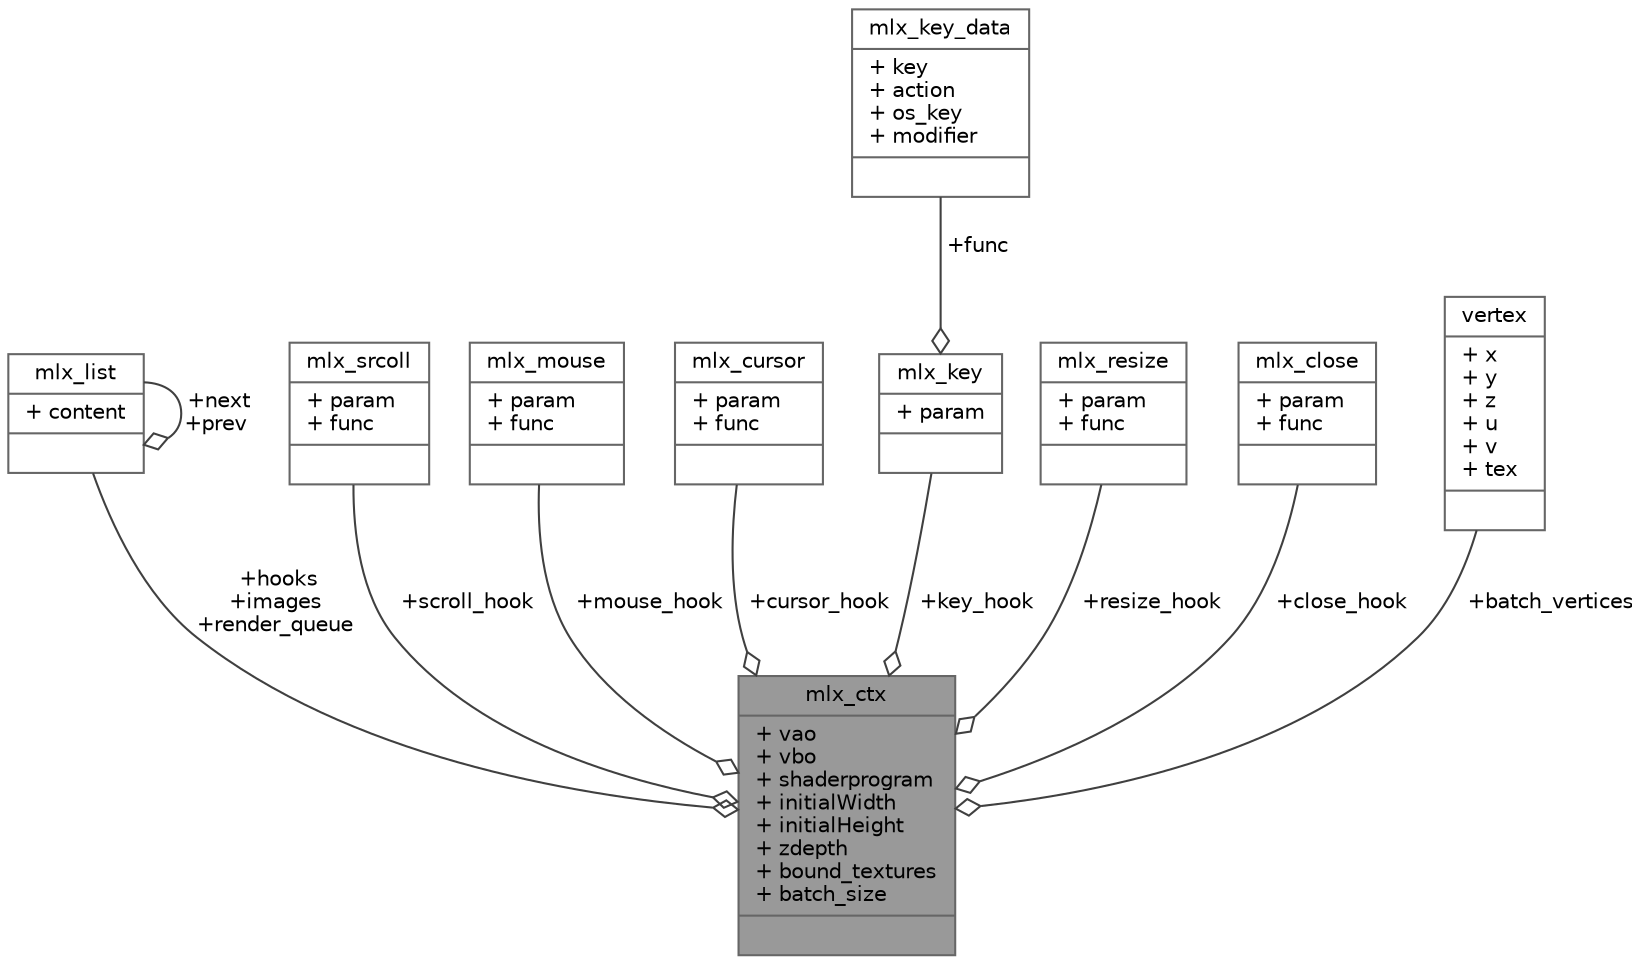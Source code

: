 digraph "mlx_ctx"
{
 // INTERACTIVE_SVG=YES
 // LATEX_PDF_SIZE
  bgcolor="transparent";
  edge [fontname=Helvetica,fontsize=10,labelfontname=Helvetica,labelfontsize=10];
  node [fontname=Helvetica,fontsize=10,shape=box,height=0.2,width=0.4];
  Node1 [shape=record,label="{mlx_ctx\n|+ vao\l+ vbo\l+ shaderprogram\l+ initialWidth\l+ initialHeight\l+ zdepth\l+ bound_textures\l+ batch_size\l|}",height=0.2,width=0.4,color="gray40", fillcolor="grey60", style="filled", fontcolor="black",tooltip=" "];
  Node2 -> Node1 [color="grey25",style="solid",label=" +hooks\n+images\n+render_queue" ,arrowhead="odiamond"];
  Node2 [shape=record,label="{mlx_list\n|+ content\l|}",height=0.2,width=0.4,color="gray40", fillcolor="white", style="filled",URL="$structmlx__list.html",tooltip=" "];
  Node2 -> Node2 [color="grey25",style="solid",label=" +next\n+prev" ,arrowhead="odiamond"];
  Node3 -> Node1 [color="grey25",style="solid",label=" +scroll_hook" ,arrowhead="odiamond"];
  Node3 [shape=record,label="{mlx_srcoll\n|+ param\l+ func\l|}",height=0.2,width=0.4,color="gray40", fillcolor="white", style="filled",URL="$structmlx__srcoll.html",tooltip=" "];
  Node4 -> Node1 [color="grey25",style="solid",label=" +mouse_hook" ,arrowhead="odiamond"];
  Node4 [shape=record,label="{mlx_mouse\n|+ param\l+ func\l|}",height=0.2,width=0.4,color="gray40", fillcolor="white", style="filled",URL="$structmlx__mouse.html",tooltip=" "];
  Node5 -> Node1 [color="grey25",style="solid",label=" +cursor_hook" ,arrowhead="odiamond"];
  Node5 [shape=record,label="{mlx_cursor\n|+ param\l+ func\l|}",height=0.2,width=0.4,color="gray40", fillcolor="white", style="filled",URL="$structmlx__cursor.html",tooltip=" "];
  Node6 -> Node1 [color="grey25",style="solid",label=" +key_hook" ,arrowhead="odiamond"];
  Node6 [shape=record,label="{mlx_key\n|+ param\l|}",height=0.2,width=0.4,color="gray40", fillcolor="white", style="filled",URL="$structmlx__key.html",tooltip=" "];
  Node7 -> Node6 [color="grey25",style="solid",label=" +func" ,arrowhead="odiamond"];
  Node7 [shape=record,label="{mlx_key_data\n|+ key\l+ action\l+ os_key\l+ modifier\l|}",height=0.2,width=0.4,color="gray40", fillcolor="white", style="filled",URL="$structmlx__key__data.html",tooltip=" "];
  Node8 -> Node1 [color="grey25",style="solid",label=" +resize_hook" ,arrowhead="odiamond"];
  Node8 [shape=record,label="{mlx_resize\n|+ param\l+ func\l|}",height=0.2,width=0.4,color="gray40", fillcolor="white", style="filled",URL="$structmlx__resize.html",tooltip=" "];
  Node9 -> Node1 [color="grey25",style="solid",label=" +close_hook" ,arrowhead="odiamond"];
  Node9 [shape=record,label="{mlx_close\n|+ param\l+ func\l|}",height=0.2,width=0.4,color="gray40", fillcolor="white", style="filled",URL="$structmlx__close.html",tooltip=" "];
  Node10 -> Node1 [color="grey25",style="solid",label=" +batch_vertices" ,arrowhead="odiamond"];
  Node10 [shape=record,label="{vertex\n|+ x\l+ y\l+ z\l+ u\l+ v\l+ tex\l|}",height=0.2,width=0.4,color="gray40", fillcolor="white", style="filled",URL="$structvertex.html",tooltip=" "];
}
